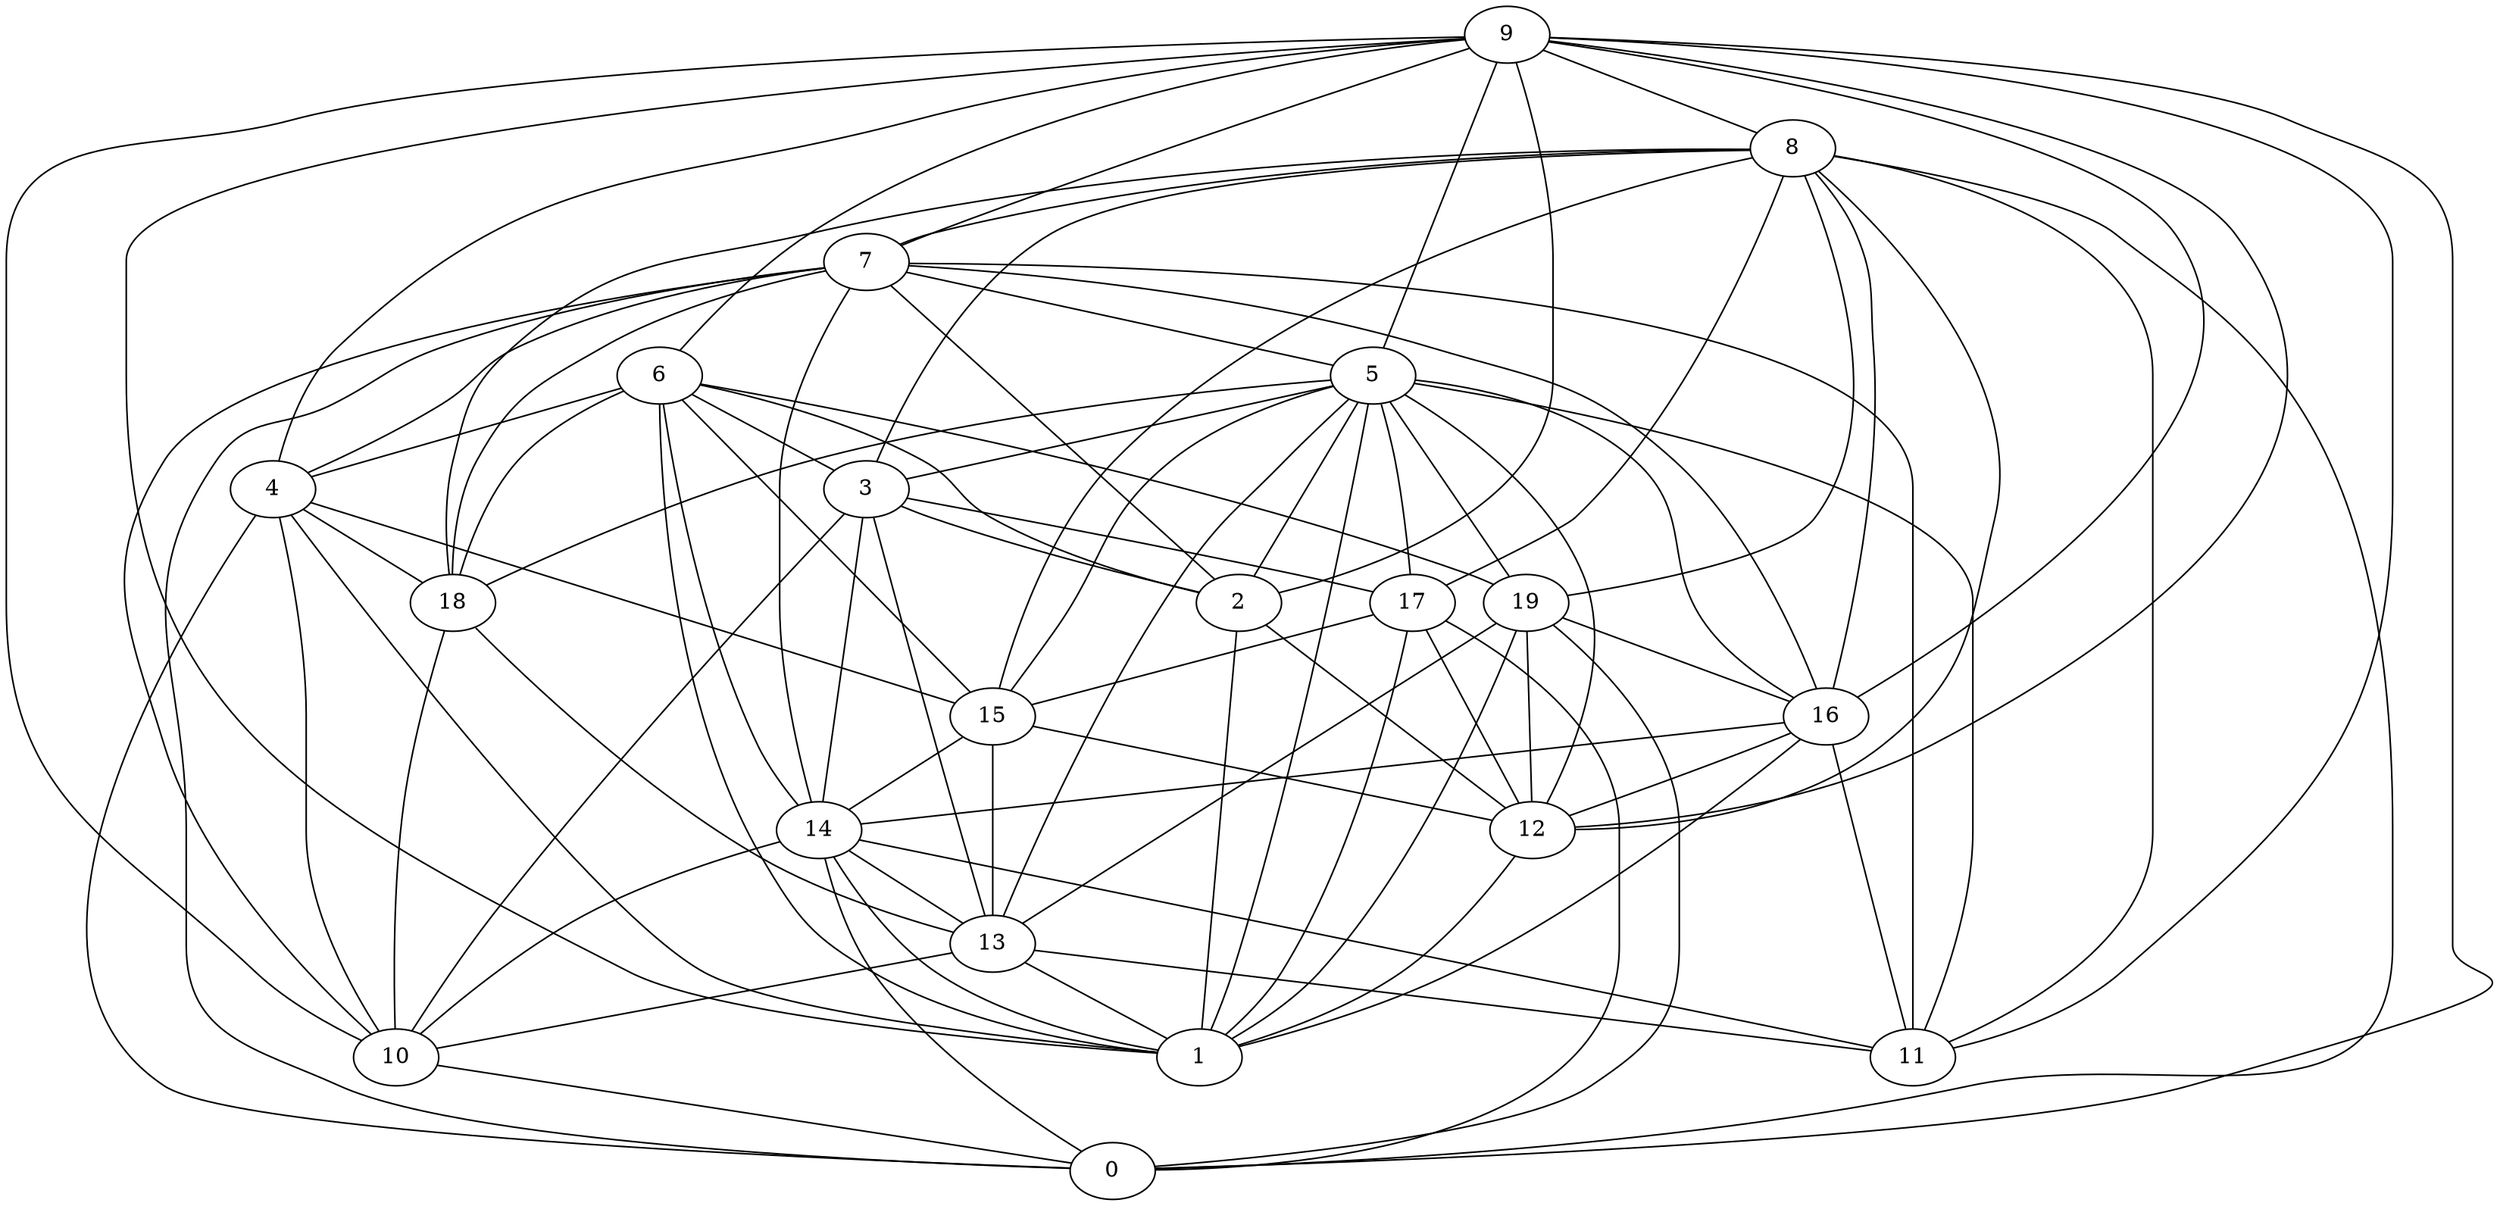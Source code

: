 digraph GG_graph {

subgraph G_graph {
edge [color = black]
"14" -> "10" [dir = none]
"14" -> "0" [dir = none]
"14" -> "1" [dir = none]
"4" -> "15" [dir = none]
"4" -> "18" [dir = none]
"4" -> "1" [dir = none]
"10" -> "0" [dir = none]
"18" -> "13" [dir = none]
"2" -> "12" [dir = none]
"6" -> "1" [dir = none]
"6" -> "19" [dir = none]
"6" -> "2" [dir = none]
"19" -> "16" [dir = none]
"19" -> "1" [dir = none]
"19" -> "0" [dir = none]
"13" -> "11" [dir = none]
"15" -> "12" [dir = none]
"9" -> "10" [dir = none]
"9" -> "2" [dir = none]
"9" -> "6" [dir = none]
"9" -> "7" [dir = none]
"9" -> "16" [dir = none]
"9" -> "8" [dir = none]
"9" -> "12" [dir = none]
"9" -> "1" [dir = none]
"9" -> "11" [dir = none]
"16" -> "11" [dir = none]
"16" -> "14" [dir = none]
"3" -> "2" [dir = none]
"3" -> "10" [dir = none]
"5" -> "1" [dir = none]
"5" -> "18" [dir = none]
"5" -> "3" [dir = none]
"5" -> "13" [dir = none]
"5" -> "12" [dir = none]
"5" -> "17" [dir = none]
"5" -> "11" [dir = none]
"8" -> "12" [dir = none]
"8" -> "17" [dir = none]
"8" -> "0" [dir = none]
"8" -> "15" [dir = none]
"8" -> "7" [dir = none]
"8" -> "3" [dir = none]
"17" -> "12" [dir = none]
"17" -> "15" [dir = none]
"17" -> "0" [dir = none]
"17" -> "1" [dir = none]
"7" -> "2" [dir = none]
"7" -> "14" [dir = none]
"7" -> "11" [dir = none]
"7" -> "16" [dir = none]
"7" -> "18" [dir = none]
"7" -> "5" [dir = none]
"7" -> "10" [dir = none]
"7" -> "0" [dir = none]
"7" -> "4" [dir = none]
"12" -> "1" [dir = none]
"5" -> "16" [dir = none]
"14" -> "13" [dir = none]
"16" -> "12" [dir = none]
"9" -> "5" [dir = none]
"19" -> "13" [dir = none]
"15" -> "13" [dir = none]
"5" -> "2" [dir = none]
"5" -> "15" [dir = none]
"13" -> "10" [dir = none]
"16" -> "1" [dir = none]
"3" -> "17" [dir = none]
"8" -> "11" [dir = none]
"8" -> "16" [dir = none]
"5" -> "19" [dir = none]
"3" -> "13" [dir = none]
"6" -> "14" [dir = none]
"8" -> "18" [dir = none]
"6" -> "18" [dir = none]
"19" -> "12" [dir = none]
"13" -> "1" [dir = none]
"15" -> "14" [dir = none]
"6" -> "4" [dir = none]
"6" -> "3" [dir = none]
"4" -> "10" [dir = none]
"4" -> "0" [dir = none]
"18" -> "10" [dir = none]
"2" -> "1" [dir = none]
"6" -> "15" [dir = none]
"9" -> "4" [dir = none]
"8" -> "19" [dir = none]
"9" -> "0" [dir = none]
"14" -> "11" [dir = none]
"3" -> "14" [dir = none]
}

}
